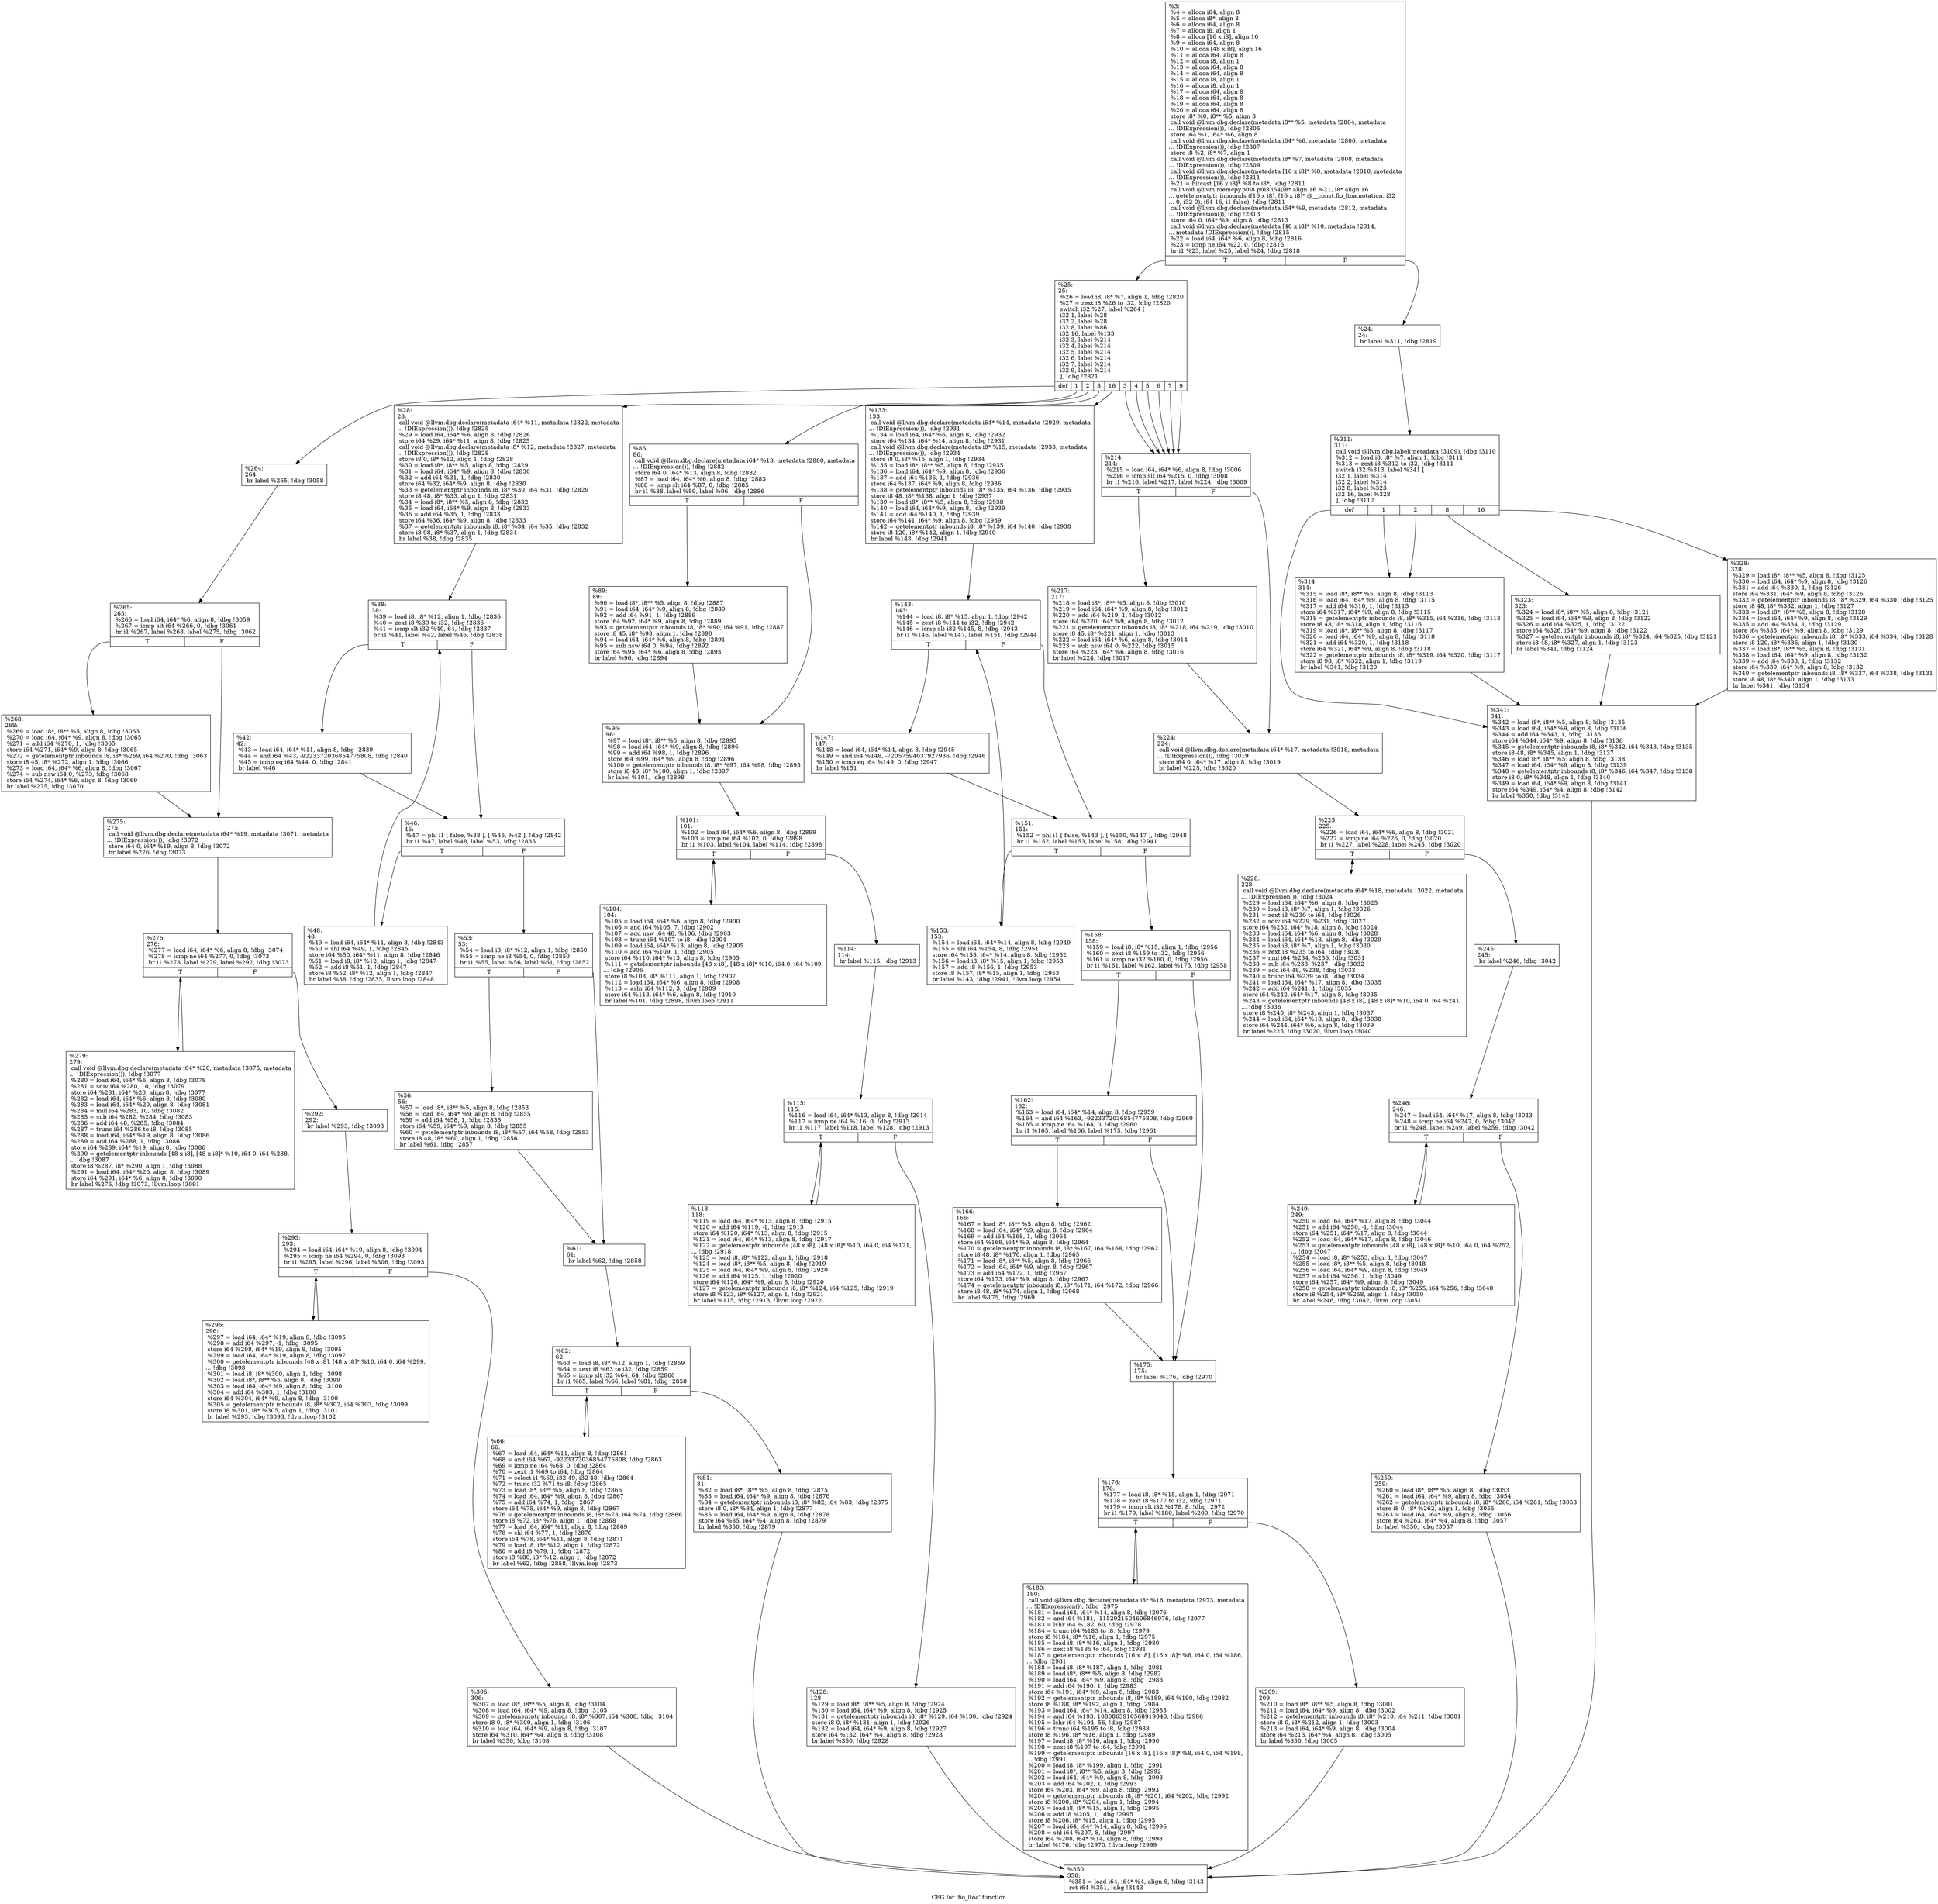 digraph "CFG for 'fio_ltoa' function" {
	label="CFG for 'fio_ltoa' function";

	Node0x556851308760 [shape=record,label="{%3:\l  %4 = alloca i64, align 8\l  %5 = alloca i8*, align 8\l  %6 = alloca i64, align 8\l  %7 = alloca i8, align 1\l  %8 = alloca [16 x i8], align 16\l  %9 = alloca i64, align 8\l  %10 = alloca [48 x i8], align 16\l  %11 = alloca i64, align 8\l  %12 = alloca i8, align 1\l  %13 = alloca i64, align 8\l  %14 = alloca i64, align 8\l  %15 = alloca i8, align 1\l  %16 = alloca i8, align 1\l  %17 = alloca i64, align 8\l  %18 = alloca i64, align 8\l  %19 = alloca i64, align 8\l  %20 = alloca i64, align 8\l  store i8* %0, i8** %5, align 8\l  call void @llvm.dbg.declare(metadata i8** %5, metadata !2804, metadata\l... !DIExpression()), !dbg !2805\l  store i64 %1, i64* %6, align 8\l  call void @llvm.dbg.declare(metadata i64* %6, metadata !2806, metadata\l... !DIExpression()), !dbg !2807\l  store i8 %2, i8* %7, align 1\l  call void @llvm.dbg.declare(metadata i8* %7, metadata !2808, metadata\l... !DIExpression()), !dbg !2809\l  call void @llvm.dbg.declare(metadata [16 x i8]* %8, metadata !2810, metadata\l... !DIExpression()), !dbg !2811\l  %21 = bitcast [16 x i8]* %8 to i8*, !dbg !2811\l  call void @llvm.memcpy.p0i8.p0i8.i64(i8* align 16 %21, i8* align 16\l... getelementptr inbounds ([16 x i8], [16 x i8]* @__const.fio_ltoa.notation, i32\l... 0, i32 0), i64 16, i1 false), !dbg !2811\l  call void @llvm.dbg.declare(metadata i64* %9, metadata !2812, metadata\l... !DIExpression()), !dbg !2813\l  store i64 0, i64* %9, align 8, !dbg !2813\l  call void @llvm.dbg.declare(metadata [48 x i8]* %10, metadata !2814,\l... metadata !DIExpression()), !dbg !2815\l  %22 = load i64, i64* %6, align 8, !dbg !2816\l  %23 = icmp ne i64 %22, 0, !dbg !2816\l  br i1 %23, label %25, label %24, !dbg !2818\l|{<s0>T|<s1>F}}"];
	Node0x556851308760:s0 -> Node0x556851309180;
	Node0x556851308760:s1 -> Node0x556851309130;
	Node0x556851309130 [shape=record,label="{%24:\l24:                                               \l  br label %311, !dbg !2819\l}"];
	Node0x556851309130 -> Node0x55685130a1c0;
	Node0x556851309180 [shape=record,label="{%25:\l25:                                               \l  %26 = load i8, i8* %7, align 1, !dbg !2820\l  %27 = zext i8 %26 to i32, !dbg !2820\l  switch i32 %27, label %264 [\l    i32 1, label %28\l    i32 2, label %28\l    i32 8, label %86\l    i32 16, label %133\l    i32 3, label %214\l    i32 4, label %214\l    i32 5, label %214\l    i32 6, label %214\l    i32 7, label %214\l    i32 9, label %214\l  ], !dbg !2821\l|{<s0>def|<s1>1|<s2>2|<s3>8|<s4>16|<s5>3|<s6>4|<s7>5|<s8>6|<s9>7|<s10>9}}"];
	Node0x556851309180:s0 -> Node0x556851309ea0;
	Node0x556851309180:s1 -> Node0x5568513091d0;
	Node0x556851309180:s2 -> Node0x5568513091d0;
	Node0x556851309180:s3 -> Node0x556851309540;
	Node0x556851309180:s4 -> Node0x556851309810;
	Node0x556851309180:s5 -> Node0x556851309bd0;
	Node0x556851309180:s6 -> Node0x556851309bd0;
	Node0x556851309180:s7 -> Node0x556851309bd0;
	Node0x556851309180:s8 -> Node0x556851309bd0;
	Node0x556851309180:s9 -> Node0x556851309bd0;
	Node0x556851309180:s10 -> Node0x556851309bd0;
	Node0x5568513091d0 [shape=record,label="{%28:\l28:                                               \l  call void @llvm.dbg.declare(metadata i64* %11, metadata !2822, metadata\l... !DIExpression()), !dbg !2825\l  %29 = load i64, i64* %6, align 8, !dbg !2826\l  store i64 %29, i64* %11, align 8, !dbg !2825\l  call void @llvm.dbg.declare(metadata i8* %12, metadata !2827, metadata\l... !DIExpression()), !dbg !2828\l  store i8 0, i8* %12, align 1, !dbg !2828\l  %30 = load i8*, i8** %5, align 8, !dbg !2829\l  %31 = load i64, i64* %9, align 8, !dbg !2830\l  %32 = add i64 %31, 1, !dbg !2830\l  store i64 %32, i64* %9, align 8, !dbg !2830\l  %33 = getelementptr inbounds i8, i8* %30, i64 %31, !dbg !2829\l  store i8 48, i8* %33, align 1, !dbg !2831\l  %34 = load i8*, i8** %5, align 8, !dbg !2832\l  %35 = load i64, i64* %9, align 8, !dbg !2833\l  %36 = add i64 %35, 1, !dbg !2833\l  store i64 %36, i64* %9, align 8, !dbg !2833\l  %37 = getelementptr inbounds i8, i8* %34, i64 %35, !dbg !2832\l  store i8 98, i8* %37, align 1, !dbg !2834\l  br label %38, !dbg !2835\l}"];
	Node0x5568513091d0 -> Node0x556851309220;
	Node0x556851309220 [shape=record,label="{%38:\l38:                                               \l  %39 = load i8, i8* %12, align 1, !dbg !2836\l  %40 = zext i8 %39 to i32, !dbg !2836\l  %41 = icmp slt i32 %40, 64, !dbg !2837\l  br i1 %41, label %42, label %46, !dbg !2838\l|{<s0>T|<s1>F}}"];
	Node0x556851309220:s0 -> Node0x556851309270;
	Node0x556851309220:s1 -> Node0x5568513092c0;
	Node0x556851309270 [shape=record,label="{%42:\l42:                                               \l  %43 = load i64, i64* %11, align 8, !dbg !2839\l  %44 = and i64 %43, -9223372036854775808, !dbg !2840\l  %45 = icmp eq i64 %44, 0, !dbg !2841\l  br label %46\l}"];
	Node0x556851309270 -> Node0x5568513092c0;
	Node0x5568513092c0 [shape=record,label="{%46:\l46:                                               \l  %47 = phi i1 [ false, %38 ], [ %45, %42 ], !dbg !2842\l  br i1 %47, label %48, label %53, !dbg !2835\l|{<s0>T|<s1>F}}"];
	Node0x5568513092c0:s0 -> Node0x556851309310;
	Node0x5568513092c0:s1 -> Node0x556851309360;
	Node0x556851309310 [shape=record,label="{%48:\l48:                                               \l  %49 = load i64, i64* %11, align 8, !dbg !2843\l  %50 = shl i64 %49, 1, !dbg !2845\l  store i64 %50, i64* %11, align 8, !dbg !2846\l  %51 = load i8, i8* %12, align 1, !dbg !2847\l  %52 = add i8 %51, 1, !dbg !2847\l  store i8 %52, i8* %12, align 1, !dbg !2847\l  br label %38, !dbg !2835, !llvm.loop !2848\l}"];
	Node0x556851309310 -> Node0x556851309220;
	Node0x556851309360 [shape=record,label="{%53:\l53:                                               \l  %54 = load i8, i8* %12, align 1, !dbg !2850\l  %55 = icmp ne i8 %54, 0, !dbg !2850\l  br i1 %55, label %56, label %61, !dbg !2852\l|{<s0>T|<s1>F}}"];
	Node0x556851309360:s0 -> Node0x5568513093b0;
	Node0x556851309360:s1 -> Node0x556851309400;
	Node0x5568513093b0 [shape=record,label="{%56:\l56:                                               \l  %57 = load i8*, i8** %5, align 8, !dbg !2853\l  %58 = load i64, i64* %9, align 8, !dbg !2855\l  %59 = add i64 %58, 1, !dbg !2855\l  store i64 %59, i64* %9, align 8, !dbg !2855\l  %60 = getelementptr inbounds i8, i8* %57, i64 %58, !dbg !2853\l  store i8 48, i8* %60, align 1, !dbg !2856\l  br label %61, !dbg !2857\l}"];
	Node0x5568513093b0 -> Node0x556851309400;
	Node0x556851309400 [shape=record,label="{%61:\l61:                                               \l  br label %62, !dbg !2858\l}"];
	Node0x556851309400 -> Node0x556851309450;
	Node0x556851309450 [shape=record,label="{%62:\l62:                                               \l  %63 = load i8, i8* %12, align 1, !dbg !2859\l  %64 = zext i8 %63 to i32, !dbg !2859\l  %65 = icmp slt i32 %64, 64, !dbg !2860\l  br i1 %65, label %66, label %81, !dbg !2858\l|{<s0>T|<s1>F}}"];
	Node0x556851309450:s0 -> Node0x5568513094a0;
	Node0x556851309450:s1 -> Node0x5568513094f0;
	Node0x5568513094a0 [shape=record,label="{%66:\l66:                                               \l  %67 = load i64, i64* %11, align 8, !dbg !2861\l  %68 = and i64 %67, -9223372036854775808, !dbg !2863\l  %69 = icmp ne i64 %68, 0, !dbg !2864\l  %70 = zext i1 %69 to i64, !dbg !2864\l  %71 = select i1 %69, i32 49, i32 48, !dbg !2864\l  %72 = trunc i32 %71 to i8, !dbg !2865\l  %73 = load i8*, i8** %5, align 8, !dbg !2866\l  %74 = load i64, i64* %9, align 8, !dbg !2867\l  %75 = add i64 %74, 1, !dbg !2867\l  store i64 %75, i64* %9, align 8, !dbg !2867\l  %76 = getelementptr inbounds i8, i8* %73, i64 %74, !dbg !2866\l  store i8 %72, i8* %76, align 1, !dbg !2868\l  %77 = load i64, i64* %11, align 8, !dbg !2869\l  %78 = shl i64 %77, 1, !dbg !2870\l  store i64 %78, i64* %11, align 8, !dbg !2871\l  %79 = load i8, i8* %12, align 1, !dbg !2872\l  %80 = add i8 %79, 1, !dbg !2872\l  store i8 %80, i8* %12, align 1, !dbg !2872\l  br label %62, !dbg !2858, !llvm.loop !2873\l}"];
	Node0x5568513094a0 -> Node0x556851309450;
	Node0x5568513094f0 [shape=record,label="{%81:\l81:                                               \l  %82 = load i8*, i8** %5, align 8, !dbg !2875\l  %83 = load i64, i64* %9, align 8, !dbg !2876\l  %84 = getelementptr inbounds i8, i8* %82, i64 %83, !dbg !2875\l  store i8 0, i8* %84, align 1, !dbg !2877\l  %85 = load i64, i64* %9, align 8, !dbg !2878\l  store i64 %85, i64* %4, align 8, !dbg !2879\l  br label %350, !dbg !2879\l}"];
	Node0x5568513094f0 -> Node0x55685130a350;
	Node0x556851309540 [shape=record,label="{%86:\l86:                                               \l  call void @llvm.dbg.declare(metadata i64* %13, metadata !2880, metadata\l... !DIExpression()), !dbg !2882\l  store i64 0, i64* %13, align 8, !dbg !2882\l  %87 = load i64, i64* %6, align 8, !dbg !2883\l  %88 = icmp slt i64 %87, 0, !dbg !2885\l  br i1 %88, label %89, label %96, !dbg !2886\l|{<s0>T|<s1>F}}"];
	Node0x556851309540:s0 -> Node0x556851309590;
	Node0x556851309540:s1 -> Node0x5568513095e0;
	Node0x556851309590 [shape=record,label="{%89:\l89:                                               \l  %90 = load i8*, i8** %5, align 8, !dbg !2887\l  %91 = load i64, i64* %9, align 8, !dbg !2889\l  %92 = add i64 %91, 1, !dbg !2889\l  store i64 %92, i64* %9, align 8, !dbg !2889\l  %93 = getelementptr inbounds i8, i8* %90, i64 %91, !dbg !2887\l  store i8 45, i8* %93, align 1, !dbg !2890\l  %94 = load i64, i64* %6, align 8, !dbg !2891\l  %95 = sub nsw i64 0, %94, !dbg !2892\l  store i64 %95, i64* %6, align 8, !dbg !2893\l  br label %96, !dbg !2894\l}"];
	Node0x556851309590 -> Node0x5568513095e0;
	Node0x5568513095e0 [shape=record,label="{%96:\l96:                                               \l  %97 = load i8*, i8** %5, align 8, !dbg !2895\l  %98 = load i64, i64* %9, align 8, !dbg !2896\l  %99 = add i64 %98, 1, !dbg !2896\l  store i64 %99, i64* %9, align 8, !dbg !2896\l  %100 = getelementptr inbounds i8, i8* %97, i64 %98, !dbg !2895\l  store i8 48, i8* %100, align 1, !dbg !2897\l  br label %101, !dbg !2898\l}"];
	Node0x5568513095e0 -> Node0x556851309630;
	Node0x556851309630 [shape=record,label="{%101:\l101:                                              \l  %102 = load i64, i64* %6, align 8, !dbg !2899\l  %103 = icmp ne i64 %102, 0, !dbg !2898\l  br i1 %103, label %104, label %114, !dbg !2898\l|{<s0>T|<s1>F}}"];
	Node0x556851309630:s0 -> Node0x556851309680;
	Node0x556851309630:s1 -> Node0x5568513096d0;
	Node0x556851309680 [shape=record,label="{%104:\l104:                                              \l  %105 = load i64, i64* %6, align 8, !dbg !2900\l  %106 = and i64 %105, 7, !dbg !2902\l  %107 = add nsw i64 48, %106, !dbg !2903\l  %108 = trunc i64 %107 to i8, !dbg !2904\l  %109 = load i64, i64* %13, align 8, !dbg !2905\l  %110 = add i64 %109, 1, !dbg !2905\l  store i64 %110, i64* %13, align 8, !dbg !2905\l  %111 = getelementptr inbounds [48 x i8], [48 x i8]* %10, i64 0, i64 %109,\l... !dbg !2906\l  store i8 %108, i8* %111, align 1, !dbg !2907\l  %112 = load i64, i64* %6, align 8, !dbg !2908\l  %113 = ashr i64 %112, 3, !dbg !2909\l  store i64 %113, i64* %6, align 8, !dbg !2910\l  br label %101, !dbg !2898, !llvm.loop !2911\l}"];
	Node0x556851309680 -> Node0x556851309630;
	Node0x5568513096d0 [shape=record,label="{%114:\l114:                                              \l  br label %115, !dbg !2913\l}"];
	Node0x5568513096d0 -> Node0x556851309720;
	Node0x556851309720 [shape=record,label="{%115:\l115:                                              \l  %116 = load i64, i64* %13, align 8, !dbg !2914\l  %117 = icmp ne i64 %116, 0, !dbg !2913\l  br i1 %117, label %118, label %128, !dbg !2913\l|{<s0>T|<s1>F}}"];
	Node0x556851309720:s0 -> Node0x556851309770;
	Node0x556851309720:s1 -> Node0x5568513097c0;
	Node0x556851309770 [shape=record,label="{%118:\l118:                                              \l  %119 = load i64, i64* %13, align 8, !dbg !2915\l  %120 = add i64 %119, -1, !dbg !2915\l  store i64 %120, i64* %13, align 8, !dbg !2915\l  %121 = load i64, i64* %13, align 8, !dbg !2917\l  %122 = getelementptr inbounds [48 x i8], [48 x i8]* %10, i64 0, i64 %121,\l... !dbg !2918\l  %123 = load i8, i8* %122, align 1, !dbg !2918\l  %124 = load i8*, i8** %5, align 8, !dbg !2919\l  %125 = load i64, i64* %9, align 8, !dbg !2920\l  %126 = add i64 %125, 1, !dbg !2920\l  store i64 %126, i64* %9, align 8, !dbg !2920\l  %127 = getelementptr inbounds i8, i8* %124, i64 %125, !dbg !2919\l  store i8 %123, i8* %127, align 1, !dbg !2921\l  br label %115, !dbg !2913, !llvm.loop !2922\l}"];
	Node0x556851309770 -> Node0x556851309720;
	Node0x5568513097c0 [shape=record,label="{%128:\l128:                                              \l  %129 = load i8*, i8** %5, align 8, !dbg !2924\l  %130 = load i64, i64* %9, align 8, !dbg !2925\l  %131 = getelementptr inbounds i8, i8* %129, i64 %130, !dbg !2924\l  store i8 0, i8* %131, align 1, !dbg !2926\l  %132 = load i64, i64* %9, align 8, !dbg !2927\l  store i64 %132, i64* %4, align 8, !dbg !2928\l  br label %350, !dbg !2928\l}"];
	Node0x5568513097c0 -> Node0x55685130a350;
	Node0x556851309810 [shape=record,label="{%133:\l133:                                              \l  call void @llvm.dbg.declare(metadata i64* %14, metadata !2929, metadata\l... !DIExpression()), !dbg !2931\l  %134 = load i64, i64* %6, align 8, !dbg !2932\l  store i64 %134, i64* %14, align 8, !dbg !2931\l  call void @llvm.dbg.declare(metadata i8* %15, metadata !2933, metadata\l... !DIExpression()), !dbg !2934\l  store i8 0, i8* %15, align 1, !dbg !2934\l  %135 = load i8*, i8** %5, align 8, !dbg !2935\l  %136 = load i64, i64* %9, align 8, !dbg !2936\l  %137 = add i64 %136, 1, !dbg !2936\l  store i64 %137, i64* %9, align 8, !dbg !2936\l  %138 = getelementptr inbounds i8, i8* %135, i64 %136, !dbg !2935\l  store i8 48, i8* %138, align 1, !dbg !2937\l  %139 = load i8*, i8** %5, align 8, !dbg !2938\l  %140 = load i64, i64* %9, align 8, !dbg !2939\l  %141 = add i64 %140, 1, !dbg !2939\l  store i64 %141, i64* %9, align 8, !dbg !2939\l  %142 = getelementptr inbounds i8, i8* %139, i64 %140, !dbg !2938\l  store i8 120, i8* %142, align 1, !dbg !2940\l  br label %143, !dbg !2941\l}"];
	Node0x556851309810 -> Node0x556851309860;
	Node0x556851309860 [shape=record,label="{%143:\l143:                                              \l  %144 = load i8, i8* %15, align 1, !dbg !2942\l  %145 = zext i8 %144 to i32, !dbg !2942\l  %146 = icmp slt i32 %145, 8, !dbg !2943\l  br i1 %146, label %147, label %151, !dbg !2944\l|{<s0>T|<s1>F}}"];
	Node0x556851309860:s0 -> Node0x5568513098b0;
	Node0x556851309860:s1 -> Node0x556851309900;
	Node0x5568513098b0 [shape=record,label="{%147:\l147:                                              \l  %148 = load i64, i64* %14, align 8, !dbg !2945\l  %149 = and i64 %148, -72057594037927936, !dbg !2946\l  %150 = icmp eq i64 %149, 0, !dbg !2947\l  br label %151\l}"];
	Node0x5568513098b0 -> Node0x556851309900;
	Node0x556851309900 [shape=record,label="{%151:\l151:                                              \l  %152 = phi i1 [ false, %143 ], [ %150, %147 ], !dbg !2948\l  br i1 %152, label %153, label %158, !dbg !2941\l|{<s0>T|<s1>F}}"];
	Node0x556851309900:s0 -> Node0x556851309950;
	Node0x556851309900:s1 -> Node0x5568513099a0;
	Node0x556851309950 [shape=record,label="{%153:\l153:                                              \l  %154 = load i64, i64* %14, align 8, !dbg !2949\l  %155 = shl i64 %154, 8, !dbg !2951\l  store i64 %155, i64* %14, align 8, !dbg !2952\l  %156 = load i8, i8* %15, align 1, !dbg !2953\l  %157 = add i8 %156, 1, !dbg !2953\l  store i8 %157, i8* %15, align 1, !dbg !2953\l  br label %143, !dbg !2941, !llvm.loop !2954\l}"];
	Node0x556851309950 -> Node0x556851309860;
	Node0x5568513099a0 [shape=record,label="{%158:\l158:                                              \l  %159 = load i8, i8* %15, align 1, !dbg !2956\l  %160 = zext i8 %159 to i32, !dbg !2956\l  %161 = icmp ne i32 %160, 0, !dbg !2956\l  br i1 %161, label %162, label %175, !dbg !2958\l|{<s0>T|<s1>F}}"];
	Node0x5568513099a0:s0 -> Node0x5568513099f0;
	Node0x5568513099a0:s1 -> Node0x556851309a90;
	Node0x5568513099f0 [shape=record,label="{%162:\l162:                                              \l  %163 = load i64, i64* %14, align 8, !dbg !2959\l  %164 = and i64 %163, -9223372036854775808, !dbg !2960\l  %165 = icmp ne i64 %164, 0, !dbg !2960\l  br i1 %165, label %166, label %175, !dbg !2961\l|{<s0>T|<s1>F}}"];
	Node0x5568513099f0:s0 -> Node0x556851309a40;
	Node0x5568513099f0:s1 -> Node0x556851309a90;
	Node0x556851309a40 [shape=record,label="{%166:\l166:                                              \l  %167 = load i8*, i8** %5, align 8, !dbg !2962\l  %168 = load i64, i64* %9, align 8, !dbg !2964\l  %169 = add i64 %168, 1, !dbg !2964\l  store i64 %169, i64* %9, align 8, !dbg !2964\l  %170 = getelementptr inbounds i8, i8* %167, i64 %168, !dbg !2962\l  store i8 48, i8* %170, align 1, !dbg !2965\l  %171 = load i8*, i8** %5, align 8, !dbg !2966\l  %172 = load i64, i64* %9, align 8, !dbg !2967\l  %173 = add i64 %172, 1, !dbg !2967\l  store i64 %173, i64* %9, align 8, !dbg !2967\l  %174 = getelementptr inbounds i8, i8* %171, i64 %172, !dbg !2966\l  store i8 48, i8* %174, align 1, !dbg !2968\l  br label %175, !dbg !2969\l}"];
	Node0x556851309a40 -> Node0x556851309a90;
	Node0x556851309a90 [shape=record,label="{%175:\l175:                                              \l  br label %176, !dbg !2970\l}"];
	Node0x556851309a90 -> Node0x556851309ae0;
	Node0x556851309ae0 [shape=record,label="{%176:\l176:                                              \l  %177 = load i8, i8* %15, align 1, !dbg !2971\l  %178 = zext i8 %177 to i32, !dbg !2971\l  %179 = icmp slt i32 %178, 8, !dbg !2972\l  br i1 %179, label %180, label %209, !dbg !2970\l|{<s0>T|<s1>F}}"];
	Node0x556851309ae0:s0 -> Node0x556851309b30;
	Node0x556851309ae0:s1 -> Node0x556851309b80;
	Node0x556851309b30 [shape=record,label="{%180:\l180:                                              \l  call void @llvm.dbg.declare(metadata i8* %16, metadata !2973, metadata\l... !DIExpression()), !dbg !2975\l  %181 = load i64, i64* %14, align 8, !dbg !2976\l  %182 = and i64 %181, -1152921504606846976, !dbg !2977\l  %183 = lshr i64 %182, 60, !dbg !2978\l  %184 = trunc i64 %183 to i8, !dbg !2979\l  store i8 %184, i8* %16, align 1, !dbg !2975\l  %185 = load i8, i8* %16, align 1, !dbg !2980\l  %186 = zext i8 %185 to i64, !dbg !2981\l  %187 = getelementptr inbounds [16 x i8], [16 x i8]* %8, i64 0, i64 %186,\l... !dbg !2981\l  %188 = load i8, i8* %187, align 1, !dbg !2981\l  %189 = load i8*, i8** %5, align 8, !dbg !2982\l  %190 = load i64, i64* %9, align 8, !dbg !2983\l  %191 = add i64 %190, 1, !dbg !2983\l  store i64 %191, i64* %9, align 8, !dbg !2983\l  %192 = getelementptr inbounds i8, i8* %189, i64 %190, !dbg !2982\l  store i8 %188, i8* %192, align 1, !dbg !2984\l  %193 = load i64, i64* %14, align 8, !dbg !2985\l  %194 = and i64 %193, 1080863910568919040, !dbg !2986\l  %195 = lshr i64 %194, 56, !dbg !2987\l  %196 = trunc i64 %195 to i8, !dbg !2988\l  store i8 %196, i8* %16, align 1, !dbg !2989\l  %197 = load i8, i8* %16, align 1, !dbg !2990\l  %198 = zext i8 %197 to i64, !dbg !2991\l  %199 = getelementptr inbounds [16 x i8], [16 x i8]* %8, i64 0, i64 %198,\l... !dbg !2991\l  %200 = load i8, i8* %199, align 1, !dbg !2991\l  %201 = load i8*, i8** %5, align 8, !dbg !2992\l  %202 = load i64, i64* %9, align 8, !dbg !2993\l  %203 = add i64 %202, 1, !dbg !2993\l  store i64 %203, i64* %9, align 8, !dbg !2993\l  %204 = getelementptr inbounds i8, i8* %201, i64 %202, !dbg !2992\l  store i8 %200, i8* %204, align 1, !dbg !2994\l  %205 = load i8, i8* %15, align 1, !dbg !2995\l  %206 = add i8 %205, 1, !dbg !2995\l  store i8 %206, i8* %15, align 1, !dbg !2995\l  %207 = load i64, i64* %14, align 8, !dbg !2996\l  %208 = shl i64 %207, 8, !dbg !2997\l  store i64 %208, i64* %14, align 8, !dbg !2998\l  br label %176, !dbg !2970, !llvm.loop !2999\l}"];
	Node0x556851309b30 -> Node0x556851309ae0;
	Node0x556851309b80 [shape=record,label="{%209:\l209:                                              \l  %210 = load i8*, i8** %5, align 8, !dbg !3001\l  %211 = load i64, i64* %9, align 8, !dbg !3002\l  %212 = getelementptr inbounds i8, i8* %210, i64 %211, !dbg !3001\l  store i8 0, i8* %212, align 1, !dbg !3003\l  %213 = load i64, i64* %9, align 8, !dbg !3004\l  store i64 %213, i64* %4, align 8, !dbg !3005\l  br label %350, !dbg !3005\l}"];
	Node0x556851309b80 -> Node0x55685130a350;
	Node0x556851309bd0 [shape=record,label="{%214:\l214:                                              \l  %215 = load i64, i64* %6, align 8, !dbg !3006\l  %216 = icmp slt i64 %215, 0, !dbg !3008\l  br i1 %216, label %217, label %224, !dbg !3009\l|{<s0>T|<s1>F}}"];
	Node0x556851309bd0:s0 -> Node0x556851309c20;
	Node0x556851309bd0:s1 -> Node0x556851309c70;
	Node0x556851309c20 [shape=record,label="{%217:\l217:                                              \l  %218 = load i8*, i8** %5, align 8, !dbg !3010\l  %219 = load i64, i64* %9, align 8, !dbg !3012\l  %220 = add i64 %219, 1, !dbg !3012\l  store i64 %220, i64* %9, align 8, !dbg !3012\l  %221 = getelementptr inbounds i8, i8* %218, i64 %219, !dbg !3010\l  store i8 45, i8* %221, align 1, !dbg !3013\l  %222 = load i64, i64* %6, align 8, !dbg !3014\l  %223 = sub nsw i64 0, %222, !dbg !3015\l  store i64 %223, i64* %6, align 8, !dbg !3016\l  br label %224, !dbg !3017\l}"];
	Node0x556851309c20 -> Node0x556851309c70;
	Node0x556851309c70 [shape=record,label="{%224:\l224:                                              \l  call void @llvm.dbg.declare(metadata i64* %17, metadata !3018, metadata\l... !DIExpression()), !dbg !3019\l  store i64 0, i64* %17, align 8, !dbg !3019\l  br label %225, !dbg !3020\l}"];
	Node0x556851309c70 -> Node0x556851309cc0;
	Node0x556851309cc0 [shape=record,label="{%225:\l225:                                              \l  %226 = load i64, i64* %6, align 8, !dbg !3021\l  %227 = icmp ne i64 %226, 0, !dbg !3020\l  br i1 %227, label %228, label %245, !dbg !3020\l|{<s0>T|<s1>F}}"];
	Node0x556851309cc0:s0 -> Node0x556851309d10;
	Node0x556851309cc0:s1 -> Node0x556851309d60;
	Node0x556851309d10 [shape=record,label="{%228:\l228:                                              \l  call void @llvm.dbg.declare(metadata i64* %18, metadata !3022, metadata\l... !DIExpression()), !dbg !3024\l  %229 = load i64, i64* %6, align 8, !dbg !3025\l  %230 = load i8, i8* %7, align 1, !dbg !3026\l  %231 = zext i8 %230 to i64, !dbg !3026\l  %232 = sdiv i64 %229, %231, !dbg !3027\l  store i64 %232, i64* %18, align 8, !dbg !3024\l  %233 = load i64, i64* %6, align 8, !dbg !3028\l  %234 = load i64, i64* %18, align 8, !dbg !3029\l  %235 = load i8, i8* %7, align 1, !dbg !3030\l  %236 = zext i8 %235 to i64, !dbg !3030\l  %237 = mul i64 %234, %236, !dbg !3031\l  %238 = sub i64 %233, %237, !dbg !3032\l  %239 = add i64 48, %238, !dbg !3033\l  %240 = trunc i64 %239 to i8, !dbg !3034\l  %241 = load i64, i64* %17, align 8, !dbg !3035\l  %242 = add i64 %241, 1, !dbg !3035\l  store i64 %242, i64* %17, align 8, !dbg !3035\l  %243 = getelementptr inbounds [48 x i8], [48 x i8]* %10, i64 0, i64 %241,\l... !dbg !3036\l  store i8 %240, i8* %243, align 1, !dbg !3037\l  %244 = load i64, i64* %18, align 8, !dbg !3038\l  store i64 %244, i64* %6, align 8, !dbg !3039\l  br label %225, !dbg !3020, !llvm.loop !3040\l}"];
	Node0x556851309d10 -> Node0x556851309cc0;
	Node0x556851309d60 [shape=record,label="{%245:\l245:                                              \l  br label %246, !dbg !3042\l}"];
	Node0x556851309d60 -> Node0x556851309db0;
	Node0x556851309db0 [shape=record,label="{%246:\l246:                                              \l  %247 = load i64, i64* %17, align 8, !dbg !3043\l  %248 = icmp ne i64 %247, 0, !dbg !3042\l  br i1 %248, label %249, label %259, !dbg !3042\l|{<s0>T|<s1>F}}"];
	Node0x556851309db0:s0 -> Node0x556851309e00;
	Node0x556851309db0:s1 -> Node0x556851309e50;
	Node0x556851309e00 [shape=record,label="{%249:\l249:                                              \l  %250 = load i64, i64* %17, align 8, !dbg !3044\l  %251 = add i64 %250, -1, !dbg !3044\l  store i64 %251, i64* %17, align 8, !dbg !3044\l  %252 = load i64, i64* %17, align 8, !dbg !3046\l  %253 = getelementptr inbounds [48 x i8], [48 x i8]* %10, i64 0, i64 %252,\l... !dbg !3047\l  %254 = load i8, i8* %253, align 1, !dbg !3047\l  %255 = load i8*, i8** %5, align 8, !dbg !3048\l  %256 = load i64, i64* %9, align 8, !dbg !3049\l  %257 = add i64 %256, 1, !dbg !3049\l  store i64 %257, i64* %9, align 8, !dbg !3049\l  %258 = getelementptr inbounds i8, i8* %255, i64 %256, !dbg !3048\l  store i8 %254, i8* %258, align 1, !dbg !3050\l  br label %246, !dbg !3042, !llvm.loop !3051\l}"];
	Node0x556851309e00 -> Node0x556851309db0;
	Node0x556851309e50 [shape=record,label="{%259:\l259:                                              \l  %260 = load i8*, i8** %5, align 8, !dbg !3053\l  %261 = load i64, i64* %9, align 8, !dbg !3054\l  %262 = getelementptr inbounds i8, i8* %260, i64 %261, !dbg !3053\l  store i8 0, i8* %262, align 1, !dbg !3055\l  %263 = load i64, i64* %9, align 8, !dbg !3056\l  store i64 %263, i64* %4, align 8, !dbg !3057\l  br label %350, !dbg !3057\l}"];
	Node0x556851309e50 -> Node0x55685130a350;
	Node0x556851309ea0 [shape=record,label="{%264:\l264:                                              \l  br label %265, !dbg !3058\l}"];
	Node0x556851309ea0 -> Node0x556851309ef0;
	Node0x556851309ef0 [shape=record,label="{%265:\l265:                                              \l  %266 = load i64, i64* %6, align 8, !dbg !3059\l  %267 = icmp slt i64 %266, 0, !dbg !3061\l  br i1 %267, label %268, label %275, !dbg !3062\l|{<s0>T|<s1>F}}"];
	Node0x556851309ef0:s0 -> Node0x556851309f40;
	Node0x556851309ef0:s1 -> Node0x556851309f90;
	Node0x556851309f40 [shape=record,label="{%268:\l268:                                              \l  %269 = load i8*, i8** %5, align 8, !dbg !3063\l  %270 = load i64, i64* %9, align 8, !dbg !3065\l  %271 = add i64 %270, 1, !dbg !3065\l  store i64 %271, i64* %9, align 8, !dbg !3065\l  %272 = getelementptr inbounds i8, i8* %269, i64 %270, !dbg !3063\l  store i8 45, i8* %272, align 1, !dbg !3066\l  %273 = load i64, i64* %6, align 8, !dbg !3067\l  %274 = sub nsw i64 0, %273, !dbg !3068\l  store i64 %274, i64* %6, align 8, !dbg !3069\l  br label %275, !dbg !3070\l}"];
	Node0x556851309f40 -> Node0x556851309f90;
	Node0x556851309f90 [shape=record,label="{%275:\l275:                                              \l  call void @llvm.dbg.declare(metadata i64* %19, metadata !3071, metadata\l... !DIExpression()), !dbg !3072\l  store i64 0, i64* %19, align 8, !dbg !3072\l  br label %276, !dbg !3073\l}"];
	Node0x556851309f90 -> Node0x556851309fe0;
	Node0x556851309fe0 [shape=record,label="{%276:\l276:                                              \l  %277 = load i64, i64* %6, align 8, !dbg !3074\l  %278 = icmp ne i64 %277, 0, !dbg !3073\l  br i1 %278, label %279, label %292, !dbg !3073\l|{<s0>T|<s1>F}}"];
	Node0x556851309fe0:s0 -> Node0x55685130a030;
	Node0x556851309fe0:s1 -> Node0x55685130a080;
	Node0x55685130a030 [shape=record,label="{%279:\l279:                                              \l  call void @llvm.dbg.declare(metadata i64* %20, metadata !3075, metadata\l... !DIExpression()), !dbg !3077\l  %280 = load i64, i64* %6, align 8, !dbg !3078\l  %281 = sdiv i64 %280, 10, !dbg !3079\l  store i64 %281, i64* %20, align 8, !dbg !3077\l  %282 = load i64, i64* %6, align 8, !dbg !3080\l  %283 = load i64, i64* %20, align 8, !dbg !3081\l  %284 = mul i64 %283, 10, !dbg !3082\l  %285 = sub i64 %282, %284, !dbg !3083\l  %286 = add i64 48, %285, !dbg !3084\l  %287 = trunc i64 %286 to i8, !dbg !3085\l  %288 = load i64, i64* %19, align 8, !dbg !3086\l  %289 = add i64 %288, 1, !dbg !3086\l  store i64 %289, i64* %19, align 8, !dbg !3086\l  %290 = getelementptr inbounds [48 x i8], [48 x i8]* %10, i64 0, i64 %288,\l... !dbg !3087\l  store i8 %287, i8* %290, align 1, !dbg !3088\l  %291 = load i64, i64* %20, align 8, !dbg !3089\l  store i64 %291, i64* %6, align 8, !dbg !3090\l  br label %276, !dbg !3073, !llvm.loop !3091\l}"];
	Node0x55685130a030 -> Node0x556851309fe0;
	Node0x55685130a080 [shape=record,label="{%292:\l292:                                              \l  br label %293, !dbg !3093\l}"];
	Node0x55685130a080 -> Node0x55685130a0d0;
	Node0x55685130a0d0 [shape=record,label="{%293:\l293:                                              \l  %294 = load i64, i64* %19, align 8, !dbg !3094\l  %295 = icmp ne i64 %294, 0, !dbg !3093\l  br i1 %295, label %296, label %306, !dbg !3093\l|{<s0>T|<s1>F}}"];
	Node0x55685130a0d0:s0 -> Node0x55685130a120;
	Node0x55685130a0d0:s1 -> Node0x55685130a170;
	Node0x55685130a120 [shape=record,label="{%296:\l296:                                              \l  %297 = load i64, i64* %19, align 8, !dbg !3095\l  %298 = add i64 %297, -1, !dbg !3095\l  store i64 %298, i64* %19, align 8, !dbg !3095\l  %299 = load i64, i64* %19, align 8, !dbg !3097\l  %300 = getelementptr inbounds [48 x i8], [48 x i8]* %10, i64 0, i64 %299,\l... !dbg !3098\l  %301 = load i8, i8* %300, align 1, !dbg !3098\l  %302 = load i8*, i8** %5, align 8, !dbg !3099\l  %303 = load i64, i64* %9, align 8, !dbg !3100\l  %304 = add i64 %303, 1, !dbg !3100\l  store i64 %304, i64* %9, align 8, !dbg !3100\l  %305 = getelementptr inbounds i8, i8* %302, i64 %303, !dbg !3099\l  store i8 %301, i8* %305, align 1, !dbg !3101\l  br label %293, !dbg !3093, !llvm.loop !3102\l}"];
	Node0x55685130a120 -> Node0x55685130a0d0;
	Node0x55685130a170 [shape=record,label="{%306:\l306:                                              \l  %307 = load i8*, i8** %5, align 8, !dbg !3104\l  %308 = load i64, i64* %9, align 8, !dbg !3105\l  %309 = getelementptr inbounds i8, i8* %307, i64 %308, !dbg !3104\l  store i8 0, i8* %309, align 1, !dbg !3106\l  %310 = load i64, i64* %9, align 8, !dbg !3107\l  store i64 %310, i64* %4, align 8, !dbg !3108\l  br label %350, !dbg !3108\l}"];
	Node0x55685130a170 -> Node0x55685130a350;
	Node0x55685130a1c0 [shape=record,label="{%311:\l311:                                              \l  call void @llvm.dbg.label(metadata !3109), !dbg !3110\l  %312 = load i8, i8* %7, align 1, !dbg !3111\l  %313 = zext i8 %312 to i32, !dbg !3111\l  switch i32 %313, label %341 [\l    i32 1, label %314\l    i32 2, label %314\l    i32 8, label %323\l    i32 16, label %328\l  ], !dbg !3112\l|{<s0>def|<s1>1|<s2>2|<s3>8|<s4>16}}"];
	Node0x55685130a1c0:s0 -> Node0x55685130a300;
	Node0x55685130a1c0:s1 -> Node0x55685130a210;
	Node0x55685130a1c0:s2 -> Node0x55685130a210;
	Node0x55685130a1c0:s3 -> Node0x55685130a260;
	Node0x55685130a1c0:s4 -> Node0x55685130a2b0;
	Node0x55685130a210 [shape=record,label="{%314:\l314:                                              \l  %315 = load i8*, i8** %5, align 8, !dbg !3113\l  %316 = load i64, i64* %9, align 8, !dbg !3115\l  %317 = add i64 %316, 1, !dbg !3115\l  store i64 %317, i64* %9, align 8, !dbg !3115\l  %318 = getelementptr inbounds i8, i8* %315, i64 %316, !dbg !3113\l  store i8 48, i8* %318, align 1, !dbg !3116\l  %319 = load i8*, i8** %5, align 8, !dbg !3117\l  %320 = load i64, i64* %9, align 8, !dbg !3118\l  %321 = add i64 %320, 1, !dbg !3118\l  store i64 %321, i64* %9, align 8, !dbg !3118\l  %322 = getelementptr inbounds i8, i8* %319, i64 %320, !dbg !3117\l  store i8 98, i8* %322, align 1, !dbg !3119\l  br label %341, !dbg !3120\l}"];
	Node0x55685130a210 -> Node0x55685130a300;
	Node0x55685130a260 [shape=record,label="{%323:\l323:                                              \l  %324 = load i8*, i8** %5, align 8, !dbg !3121\l  %325 = load i64, i64* %9, align 8, !dbg !3122\l  %326 = add i64 %325, 1, !dbg !3122\l  store i64 %326, i64* %9, align 8, !dbg !3122\l  %327 = getelementptr inbounds i8, i8* %324, i64 %325, !dbg !3121\l  store i8 48, i8* %327, align 1, !dbg !3123\l  br label %341, !dbg !3124\l}"];
	Node0x55685130a260 -> Node0x55685130a300;
	Node0x55685130a2b0 [shape=record,label="{%328:\l328:                                              \l  %329 = load i8*, i8** %5, align 8, !dbg !3125\l  %330 = load i64, i64* %9, align 8, !dbg !3126\l  %331 = add i64 %330, 1, !dbg !3126\l  store i64 %331, i64* %9, align 8, !dbg !3126\l  %332 = getelementptr inbounds i8, i8* %329, i64 %330, !dbg !3125\l  store i8 48, i8* %332, align 1, !dbg !3127\l  %333 = load i8*, i8** %5, align 8, !dbg !3128\l  %334 = load i64, i64* %9, align 8, !dbg !3129\l  %335 = add i64 %334, 1, !dbg !3129\l  store i64 %335, i64* %9, align 8, !dbg !3129\l  %336 = getelementptr inbounds i8, i8* %333, i64 %334, !dbg !3128\l  store i8 120, i8* %336, align 1, !dbg !3130\l  %337 = load i8*, i8** %5, align 8, !dbg !3131\l  %338 = load i64, i64* %9, align 8, !dbg !3132\l  %339 = add i64 %338, 1, !dbg !3132\l  store i64 %339, i64* %9, align 8, !dbg !3132\l  %340 = getelementptr inbounds i8, i8* %337, i64 %338, !dbg !3131\l  store i8 48, i8* %340, align 1, !dbg !3133\l  br label %341, !dbg !3134\l}"];
	Node0x55685130a2b0 -> Node0x55685130a300;
	Node0x55685130a300 [shape=record,label="{%341:\l341:                                              \l  %342 = load i8*, i8** %5, align 8, !dbg !3135\l  %343 = load i64, i64* %9, align 8, !dbg !3136\l  %344 = add i64 %343, 1, !dbg !3136\l  store i64 %344, i64* %9, align 8, !dbg !3136\l  %345 = getelementptr inbounds i8, i8* %342, i64 %343, !dbg !3135\l  store i8 48, i8* %345, align 1, !dbg !3137\l  %346 = load i8*, i8** %5, align 8, !dbg !3138\l  %347 = load i64, i64* %9, align 8, !dbg !3139\l  %348 = getelementptr inbounds i8, i8* %346, i64 %347, !dbg !3138\l  store i8 0, i8* %348, align 1, !dbg !3140\l  %349 = load i64, i64* %9, align 8, !dbg !3141\l  store i64 %349, i64* %4, align 8, !dbg !3142\l  br label %350, !dbg !3142\l}"];
	Node0x55685130a300 -> Node0x55685130a350;
	Node0x55685130a350 [shape=record,label="{%350:\l350:                                              \l  %351 = load i64, i64* %4, align 8, !dbg !3143\l  ret i64 %351, !dbg !3143\l}"];
}
